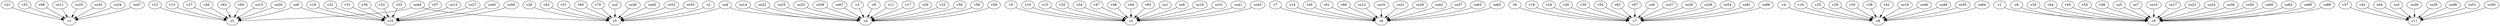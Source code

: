 strict digraph  {
c1;
c2;
c3;
c4;
c5;
c6;
c7;
c8;
c9;
c10;
c11;
v1;
v2;
v3;
v4;
v5;
v6;
v7;
v8;
v9;
v10;
v11;
v12;
v13;
v14;
v15;
v16;
v17;
v18;
v19;
v20;
v21;
v22;
v23;
v24;
v25;
v26;
v27;
v28;
v29;
v30;
v31;
v32;
v33;
v34;
v35;
v36;
v37;
v38;
v39;
v40;
v41;
v42;
v43;
v44;
v45;
v46;
v47;
v48;
v49;
v50;
v51;
v52;
v53;
v54;
v55;
v56;
v57;
v58;
v59;
v60;
v61;
v62;
v63;
v64;
v65;
v66;
v67;
v68;
v69;
v70;
co1;
co2;
co3;
co4;
co5;
co6;
co7;
co8;
co9;
co10;
co11;
co12;
co13;
co14;
co15;
co16;
co17;
co18;
co19;
co20;
co21;
co22;
co23;
co24;
co25;
co26;
co27;
co28;
co29;
co30;
co31;
co32;
co33;
co34;
co35;
co36;
co37;
co38;
co39;
co40;
co41;
co42;
co43;
co44;
co45;
co46;
co47;
co48;
co49;
co50;
co51;
co52;
co53;
co54;
co55;
co56;
co57;
co58;
co59;
co60;
co61;
co62;
co63;
co64;
co65;
co66;
co67;
co68;
co69;
v1 -> c9  [weight=1];
v2 -> c5  [weight=1];
v3 -> c4  [weight=1];
v4 -> c8  [weight=1];
v5 -> c3  [weight=1];
v6 -> c7  [weight=1];
v7 -> c6  [weight=1];
v8 -> c9  [weight=1];
v9 -> c4  [weight=1];
v10 -> c3  [weight=1];
v11 -> c4  [weight=1];
v12 -> c2  [weight=1];
v13 -> c2  [weight=1];
v14 -> c6  [weight=1];
v15 -> c3  [weight=1];
v16 -> c8  [weight=1];
v17 -> c4  [weight=1];
v18 -> c7  [weight=1];
v19 -> c10  [weight=1];
v20 -> c4  [weight=1];
v21 -> c1  [weight=1];
v22 -> c10  [weight=1];
v23 -> c4  [weight=1];
v24 -> c7  [weight=1];
v25 -> c8  [weight=1];
v26 -> c7  [weight=1];
v27 -> c2  [weight=1];
v28 -> c5  [weight=1];
v29 -> c8  [weight=1];
v30 -> c8  [weight=1];
v31 -> c10  [weight=1];
v32 -> c3  [weight=1];
v33 -> c1  [weight=1];
v34 -> c3  [weight=1];
v35 -> c9  [weight=1];
v36 -> c10  [weight=1];
v37 -> c11  [weight=1];
v38 -> c8  [weight=1];
v39 -> c7  [weight=1];
v40 -> c2  [weight=1];
v41 -> c8  [weight=1];
v42 -> c11  [weight=1];
v43 -> c5  [weight=1];
v44 -> c9  [weight=1];
v45 -> c9  [weight=1];
v46 -> c6  [weight=1];
v47 -> c3  [weight=1];
v48 -> c3  [weight=1];
v49 -> c3  [weight=1];
v50 -> c4  [weight=1];
v51 -> c5  [weight=1];
v52 -> c10  [weight=1];
v53 -> c10  [weight=1];
v54 -> c7  [weight=1];
v55 -> c9  [weight=1];
v56 -> c4  [weight=1];
v57 -> c10  [weight=1];
v58 -> c9  [weight=1];
v59 -> c4  [weight=1];
v60 -> c5  [weight=1];
v61 -> c6  [weight=1];
v62 -> c7  [weight=1];
v63 -> c2  [weight=1];
v64 -> c11  [weight=1];
v65 -> c3  [weight=1];
v66 -> c6  [weight=1];
v67 -> c7  [weight=1];
v68 -> c1  [weight=1];
v69 -> c2  [weight=1];
v70 -> c5  [weight=1];
co1 -> c3  [weight=1];
co2 -> c5  [weight=1];
co3 -> c11  [weight=1];
co4 -> c4  [weight=1];
co4 -> c5  [weight=1];
co5 -> c9  [weight=1];
co6 -> c7  [weight=1];
co7 -> c9  [weight=1];
co8 -> c3  [weight=1];
co9 -> c10  [weight=1];
co9 -> c2  [weight=1];
co10 -> c9  [weight=1];
co11 -> c1  [weight=1];
co12 -> c6  [weight=1];
co13 -> c10  [weight=1];
co14 -> c4  [weight=1];
co15 -> c2  [weight=1];
co16 -> c6  [weight=1];
co17 -> c9  [weight=1];
co18 -> c3  [weight=1];
co19 -> c8  [weight=1];
co20 -> c1  [weight=1];
co21 -> c6  [weight=1];
co22 -> c4  [weight=1];
co23 -> c9  [weight=1];
co24 -> c9  [weight=1];
co25 -> c4  [weight=1];
co26 -> c11  [weight=1];
co27 -> c10  [weight=1];
co28 -> c6  [weight=1];
co29 -> c2  [weight=1];
co30 -> c5  [weight=1];
co31 -> c3  [weight=1];
co32 -> c4  [weight=1];
co33 -> c1  [weight=1];
co34 -> c1  [weight=1];
co35 -> c11  [weight=1];
co36 -> c9  [weight=1];
co37 -> c7  [weight=1];
co38 -> c7  [weight=1];
co39 -> c7  [weight=1];
co40 -> c10  [weight=1];
co41 -> c3  [weight=1];
co42 -> c6  [weight=1];
co43 -> c3  [weight=1];
co44 -> c2  [weight=1];
co44 -> c5  [weight=1];
co45 -> c5  [weight=1];
co46 -> c8  [weight=1];
co47 -> c1  [weight=1];
co48 -> c11  [weight=1];
co49 -> c8  [weight=1];
co50 -> c9  [weight=1];
co51 -> c11  [weight=1];
co52 -> c5  [weight=1];
co53 -> c5  [weight=1];
co54 -> c7  [weight=1];
co55 -> c8  [weight=1];
co56 -> c10  [weight=1];
co57 -> c6  [weight=1];
co58 -> c4  [weight=1];
co59 -> c11  [weight=1];
co60 -> c9  [weight=1];
co61 -> c7  [weight=1];
co62 -> c9  [weight=1];
co63 -> c6  [weight=1];
co64 -> c8  [weight=1];
co65 -> c6  [weight=1];
co66 -> c7  [weight=1];
co67 -> c4  [weight=1];
co68 -> c9  [weight=1];
co69 -> c9  [weight=1];
}
